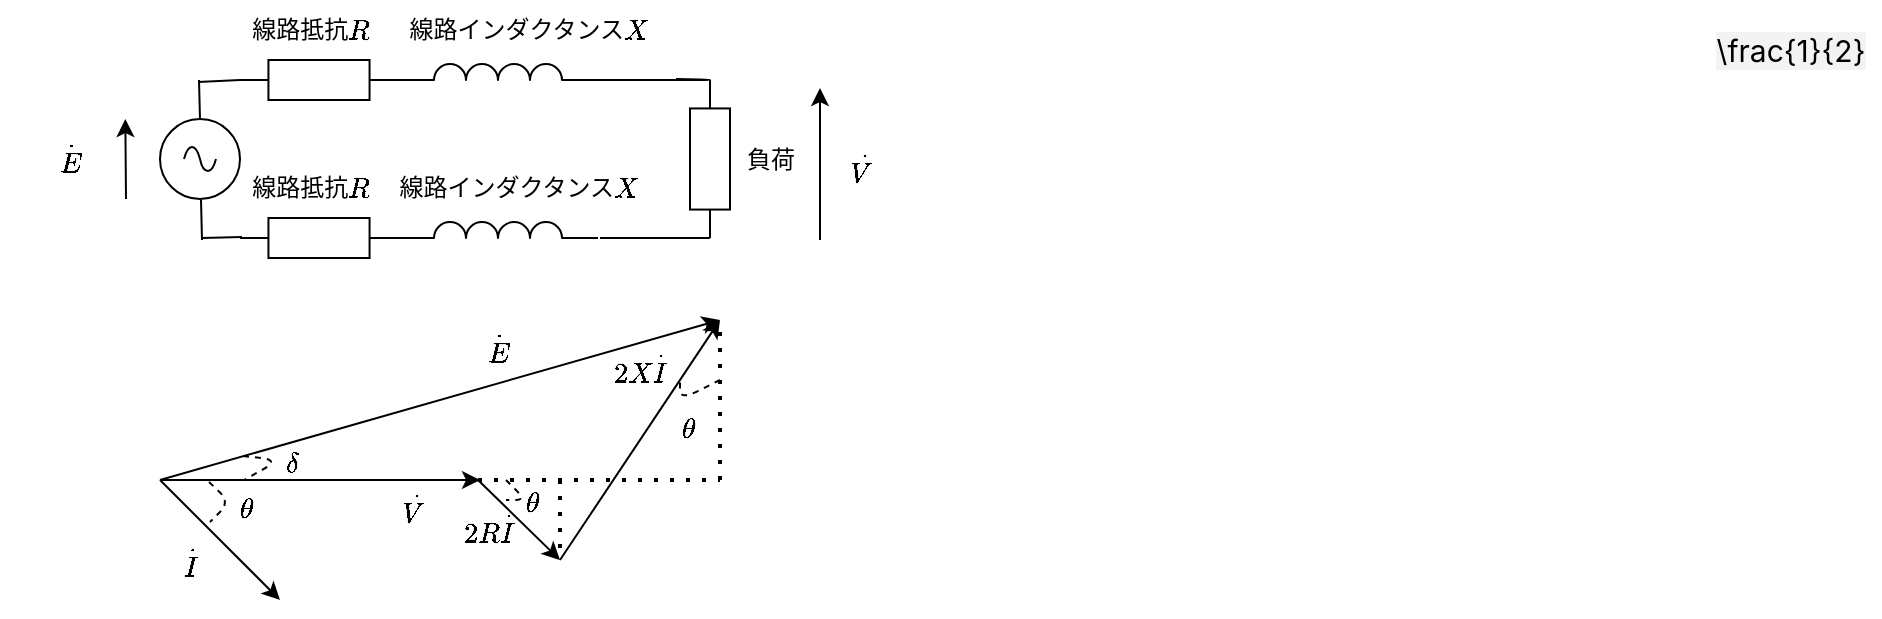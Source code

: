 <mxfile>
    <diagram id="OegJ9Nn6N-6bbSoRedIr" name="ページ1">
        <mxGraphModel dx="493" dy="511" grid="1" gridSize="10" guides="1" tooltips="1" connect="1" arrows="1" fold="1" page="1" pageScale="1" pageWidth="827" pageHeight="1169" math="1" shadow="0">
            <root>
                <mxCell id="0"/>
                <mxCell id="1" parent="0"/>
                <mxCell id="2" value="" style="pointerEvents=1;verticalLabelPosition=bottom;shadow=0;dashed=0;align=center;html=1;verticalAlign=top;shape=mxgraph.electrical.signal_sources.source;aspect=fixed;points=[[0.5,0,0],[1,0.5,0],[0.5,1,0],[0,0.5,0]];elSignalType=ac;" parent="1" vertex="1">
                    <mxGeometry x="120" y="179.5" width="40" height="40" as="geometry"/>
                </mxCell>
                <mxCell id="7" value="" style="pointerEvents=1;verticalLabelPosition=bottom;shadow=0;dashed=0;align=center;html=1;verticalAlign=top;shape=mxgraph.electrical.resistors.resistor_1;rotation=90;" parent="1" vertex="1">
                    <mxGeometry x="355.5" y="189.5" width="79" height="20" as="geometry"/>
                </mxCell>
                <mxCell id="11" value="" style="endArrow=none;html=1;strokeWidth=1;" parent="1" edge="1">
                    <mxGeometry width="100" relative="1" as="geometry">
                        <mxPoint x="139.5" y="160" as="sourcePoint"/>
                        <mxPoint x="140" y="180" as="targetPoint"/>
                    </mxGeometry>
                </mxCell>
                <mxCell id="13" value="" style="endArrow=none;html=1;strokeWidth=1;" parent="1" edge="1">
                    <mxGeometry width="100" relative="1" as="geometry">
                        <mxPoint x="339" y="160" as="sourcePoint"/>
                        <mxPoint x="378" y="159.5" as="targetPoint"/>
                        <Array as="points">
                            <mxPoint x="400" y="160"/>
                        </Array>
                    </mxGeometry>
                </mxCell>
                <mxCell id="17" value="" style="endArrow=none;html=1;strokeWidth=1;" parent="1" edge="1">
                    <mxGeometry width="100" relative="1" as="geometry">
                        <mxPoint x="141" y="239" as="sourcePoint"/>
                        <mxPoint x="161" y="238.5" as="targetPoint"/>
                    </mxGeometry>
                </mxCell>
                <mxCell id="26" style="edgeStyle=none;html=1;" parent="1" edge="1">
                    <mxGeometry relative="1" as="geometry">
                        <mxPoint x="103" y="219.5" as="sourcePoint"/>
                        <mxPoint x="102.667" y="179.5" as="targetPoint"/>
                    </mxGeometry>
                </mxCell>
                <mxCell id="18" value="線路抵抗`R`" style="text;html=1;align=center;verticalAlign=middle;resizable=0;points=[];autosize=1;strokeColor=none;fillColor=none;" parent="1" vertex="1">
                    <mxGeometry x="150" y="120" width="90" height="30" as="geometry"/>
                </mxCell>
                <mxCell id="19" value="線路抵抗`R`" style="text;html=1;align=center;verticalAlign=middle;resizable=0;points=[];autosize=1;strokeColor=none;fillColor=none;" parent="1" vertex="1">
                    <mxGeometry x="150" y="199" width="90" height="30" as="geometry"/>
                </mxCell>
                <mxCell id="22" value="負荷" style="text;html=1;align=center;verticalAlign=middle;resizable=0;points=[];autosize=1;strokeColor=none;fillColor=none;" parent="1" vertex="1">
                    <mxGeometry x="400" y="184.5" width="50" height="30" as="geometry"/>
                </mxCell>
                <mxCell id="23" value="" style="pointerEvents=1;verticalLabelPosition=bottom;shadow=0;dashed=0;align=center;html=1;verticalAlign=top;shape=mxgraph.electrical.resistors.resistor_1;rotation=-180;" parent="1" vertex="1">
                    <mxGeometry x="160" y="150" width="79" height="20" as="geometry"/>
                </mxCell>
                <mxCell id="25" value="" style="endArrow=none;html=1;strokeWidth=1;entryX=1;entryY=0.5;entryDx=0;entryDy=0;entryPerimeter=0;" parent="1" edge="1" target="7">
                    <mxGeometry width="100" relative="1" as="geometry">
                        <mxPoint x="340" y="239" as="sourcePoint"/>
                        <mxPoint x="390" y="238" as="targetPoint"/>
                        <Array as="points"/>
                    </mxGeometry>
                </mxCell>
                <mxCell id="27" value="" style="pointerEvents=1;verticalLabelPosition=bottom;shadow=0;dashed=0;align=center;html=1;verticalAlign=top;shape=mxgraph.electrical.resistors.resistor_1;rotation=-180;" parent="1" vertex="1">
                    <mxGeometry x="160" y="229" width="79" height="20" as="geometry"/>
                </mxCell>
                <mxCell id="30" value="" style="endArrow=none;html=1;strokeWidth=1;" parent="1" edge="1">
                    <mxGeometry width="100" relative="1" as="geometry">
                        <mxPoint x="140.5" y="220" as="sourcePoint"/>
                        <mxPoint x="141" y="240" as="targetPoint"/>
                    </mxGeometry>
                </mxCell>
                <mxCell id="31" value="" style="endArrow=none;html=1;strokeWidth=1;entryX=1;entryY=0.5;entryDx=0;entryDy=0;entryPerimeter=0;" parent="1" target="23" edge="1">
                    <mxGeometry width="100" relative="1" as="geometry">
                        <mxPoint x="139" y="161" as="sourcePoint"/>
                        <mxPoint x="159" y="160.5" as="targetPoint"/>
                    </mxGeometry>
                </mxCell>
                <mxCell id="70" value="&lt;span style=&quot;font-family: -apple-system, &amp;quot;system-ui&amp;quot;, &amp;quot;Segoe UI&amp;quot;, &amp;quot;Helvetica Neue&amp;quot;, &amp;quot;Hiragino Kaku Gothic ProN&amp;quot;, メイリオ, meiryo, sans-serif; font-size: 15px; text-align: start; background-color: rgb(243, 243, 243);&quot;&gt;\frac{1}{2}&lt;br&gt;&lt;/span&gt;" style="text;html=1;align=center;verticalAlign=middle;resizable=0;points=[];autosize=1;strokeColor=none;fillColor=none;" vertex="1" parent="1">
                    <mxGeometry x="890" y="130" width="90" height="30" as="geometry"/>
                </mxCell>
                <mxCell id="71" value="`\dot{E}`" style="text;html=1;align=center;verticalAlign=middle;resizable=0;points=[];autosize=1;strokeColor=none;fillColor=none;" vertex="1" parent="1">
                    <mxGeometry x="40" y="184.5" width="70" height="30" as="geometry"/>
                </mxCell>
                <mxCell id="72" value="" style="pointerEvents=1;verticalLabelPosition=bottom;shadow=0;dashed=0;align=center;html=1;verticalAlign=top;shape=mxgraph.electrical.inductors.inductor_3;" vertex="1" parent="1">
                    <mxGeometry x="239" y="152" width="100" height="8" as="geometry"/>
                </mxCell>
                <mxCell id="73" value="" style="pointerEvents=1;verticalLabelPosition=bottom;shadow=0;dashed=0;align=center;html=1;verticalAlign=top;shape=mxgraph.electrical.inductors.inductor_3;" vertex="1" parent="1">
                    <mxGeometry x="239" y="231" width="100" height="8" as="geometry"/>
                </mxCell>
                <mxCell id="75" value="線路インダクタンス`X`" style="text;html=1;align=center;verticalAlign=middle;resizable=0;points=[];autosize=1;strokeColor=none;fillColor=none;" vertex="1" parent="1">
                    <mxGeometry x="229" y="120" width="150" height="30" as="geometry"/>
                </mxCell>
                <mxCell id="76" value="線路インダクタンス`X`" style="text;html=1;align=center;verticalAlign=middle;resizable=0;points=[];autosize=1;strokeColor=none;fillColor=none;" vertex="1" parent="1">
                    <mxGeometry x="224" y="199" width="150" height="30" as="geometry"/>
                </mxCell>
                <mxCell id="77" value="`\dot{V}`" style="text;html=1;align=center;verticalAlign=middle;resizable=0;points=[];autosize=1;strokeColor=none;fillColor=none;" vertex="1" parent="1">
                    <mxGeometry x="434.5" y="189.5" width="70" height="30" as="geometry"/>
                </mxCell>
                <mxCell id="78" style="edgeStyle=none;html=1;" edge="1" parent="1">
                    <mxGeometry relative="1" as="geometry">
                        <mxPoint x="450" y="240" as="sourcePoint"/>
                        <mxPoint x="449.997" y="164" as="targetPoint"/>
                    </mxGeometry>
                </mxCell>
                <mxCell id="79" style="edgeStyle=none;html=1;" edge="1" parent="1">
                    <mxGeometry relative="1" as="geometry">
                        <mxPoint x="120" y="360" as="sourcePoint"/>
                        <mxPoint x="400" y="280" as="targetPoint"/>
                    </mxGeometry>
                </mxCell>
                <mxCell id="80" style="edgeStyle=none;html=1;" edge="1" parent="1">
                    <mxGeometry relative="1" as="geometry">
                        <mxPoint x="120" y="360" as="sourcePoint"/>
                        <mxPoint x="280" y="360" as="targetPoint"/>
                    </mxGeometry>
                </mxCell>
                <mxCell id="81" style="edgeStyle=none;html=1;" edge="1" parent="1">
                    <mxGeometry relative="1" as="geometry">
                        <mxPoint x="279" y="360" as="sourcePoint"/>
                        <mxPoint x="320" y="400" as="targetPoint"/>
                    </mxGeometry>
                </mxCell>
                <mxCell id="82" style="edgeStyle=none;html=1;" edge="1" parent="1">
                    <mxGeometry relative="1" as="geometry">
                        <mxPoint x="320" y="400" as="sourcePoint"/>
                        <mxPoint x="400" y="280" as="targetPoint"/>
                    </mxGeometry>
                </mxCell>
                <mxCell id="83" style="edgeStyle=none;html=1;" edge="1" parent="1">
                    <mxGeometry relative="1" as="geometry">
                        <mxPoint x="120" y="360" as="sourcePoint"/>
                        <mxPoint x="180" y="420" as="targetPoint"/>
                    </mxGeometry>
                </mxCell>
                <mxCell id="86" value="" style="endArrow=none;dashed=1;html=1;dashPattern=1 3;strokeWidth=2;" edge="1" parent="1">
                    <mxGeometry width="50" height="50" relative="1" as="geometry">
                        <mxPoint x="279" y="360" as="sourcePoint"/>
                        <mxPoint x="400" y="360" as="targetPoint"/>
                    </mxGeometry>
                </mxCell>
                <mxCell id="87" value="" style="endArrow=none;dashed=1;html=1;dashPattern=1 3;strokeWidth=2;" edge="1" parent="1">
                    <mxGeometry width="50" height="50" relative="1" as="geometry">
                        <mxPoint x="400" y="360" as="sourcePoint"/>
                        <mxPoint x="400" y="280" as="targetPoint"/>
                    </mxGeometry>
                </mxCell>
                <mxCell id="90" value="" style="endArrow=none;dashed=1;html=1;" edge="1" parent="1">
                    <mxGeometry width="50" height="50" relative="1" as="geometry">
                        <mxPoint x="400" y="310" as="sourcePoint"/>
                        <mxPoint x="380" y="310" as="targetPoint"/>
                        <Array as="points">
                            <mxPoint x="380" y="320"/>
                        </Array>
                    </mxGeometry>
                </mxCell>
                <mxCell id="91" value="`\theta`" style="text;html=1;align=center;verticalAlign=middle;resizable=0;points=[];autosize=1;strokeColor=none;fillColor=none;" vertex="1" parent="1">
                    <mxGeometry x="354" y="320" width="60" height="30" as="geometry"/>
                </mxCell>
                <mxCell id="92" value="" style="endArrow=none;dashed=1;html=1;" edge="1" parent="1">
                    <mxGeometry width="50" height="50" relative="1" as="geometry">
                        <mxPoint x="144.5" y="361" as="sourcePoint"/>
                        <mxPoint x="145" y="381" as="targetPoint"/>
                        <Array as="points">
                            <mxPoint x="155" y="371"/>
                        </Array>
                    </mxGeometry>
                </mxCell>
                <mxCell id="93" value="" style="endArrow=none;dashed=1;html=1;" edge="1" parent="1">
                    <mxGeometry width="50" height="50" relative="1" as="geometry">
                        <mxPoint x="161.5" y="348" as="sourcePoint"/>
                        <mxPoint x="162" y="360" as="targetPoint"/>
                        <Array as="points">
                            <mxPoint x="180" y="350"/>
                        </Array>
                    </mxGeometry>
                </mxCell>
                <mxCell id="94" value="`\theta`" style="text;html=1;align=center;verticalAlign=middle;resizable=0;points=[];autosize=1;strokeColor=none;fillColor=none;" vertex="1" parent="1">
                    <mxGeometry x="133" y="360" width="60" height="30" as="geometry"/>
                </mxCell>
                <mxCell id="95" value="`\delta`" style="text;html=1;align=center;verticalAlign=middle;resizable=0;points=[];autosize=1;strokeColor=none;fillColor=none;" vertex="1" parent="1">
                    <mxGeometry x="156" y="337" width="60" height="30" as="geometry"/>
                </mxCell>
                <mxCell id="96" value="`\theta`" style="text;html=1;align=center;verticalAlign=middle;resizable=0;points=[];autosize=1;strokeColor=none;fillColor=none;" vertex="1" parent="1">
                    <mxGeometry x="276" y="357" width="60" height="30" as="geometry"/>
                </mxCell>
                <mxCell id="97" value="" style="endArrow=none;dashed=1;html=1;" edge="1" parent="1">
                    <mxGeometry width="50" height="50" relative="1" as="geometry">
                        <mxPoint x="293" y="360" as="sourcePoint"/>
                        <mxPoint x="293" y="370" as="targetPoint"/>
                        <Array as="points">
                            <mxPoint x="303" y="370"/>
                        </Array>
                    </mxGeometry>
                </mxCell>
                <mxCell id="98" value="`\dot{I}`" style="text;html=1;align=center;verticalAlign=middle;resizable=0;points=[];autosize=1;strokeColor=none;fillColor=none;" vertex="1" parent="1">
                    <mxGeometry x="105" y="387" width="60" height="30" as="geometry"/>
                </mxCell>
                <mxCell id="99" value="`\dot{V}`" style="text;html=1;align=center;verticalAlign=middle;resizable=0;points=[];autosize=1;strokeColor=none;fillColor=none;" vertex="1" parent="1">
                    <mxGeometry x="211" y="360" width="70" height="30" as="geometry"/>
                </mxCell>
                <mxCell id="100" value="`\dot{E}`" style="text;html=1;align=center;verticalAlign=middle;resizable=0;points=[];autosize=1;strokeColor=none;fillColor=none;" vertex="1" parent="1">
                    <mxGeometry x="254" y="280" width="70" height="30" as="geometry"/>
                </mxCell>
                <mxCell id="101" value="`2R\dot{I}`" style="text;html=1;align=center;verticalAlign=middle;resizable=0;points=[];autosize=1;strokeColor=none;fillColor=none;" vertex="1" parent="1">
                    <mxGeometry x="244" y="370" width="80" height="30" as="geometry"/>
                </mxCell>
                <mxCell id="102" value="" style="endArrow=none;dashed=1;html=1;dashPattern=1 3;strokeWidth=2;" edge="1" parent="1">
                    <mxGeometry width="50" height="50" relative="1" as="geometry">
                        <mxPoint x="320" y="360" as="sourcePoint"/>
                        <mxPoint x="320" y="400" as="targetPoint"/>
                    </mxGeometry>
                </mxCell>
                <mxCell id="103" value="`2X\dot{I}`" style="text;html=1;align=center;verticalAlign=middle;resizable=0;points=[];autosize=1;strokeColor=none;fillColor=none;" vertex="1" parent="1">
                    <mxGeometry x="320" y="290" width="80" height="30" as="geometry"/>
                </mxCell>
            </root>
        </mxGraphModel>
    </diagram>
</mxfile>